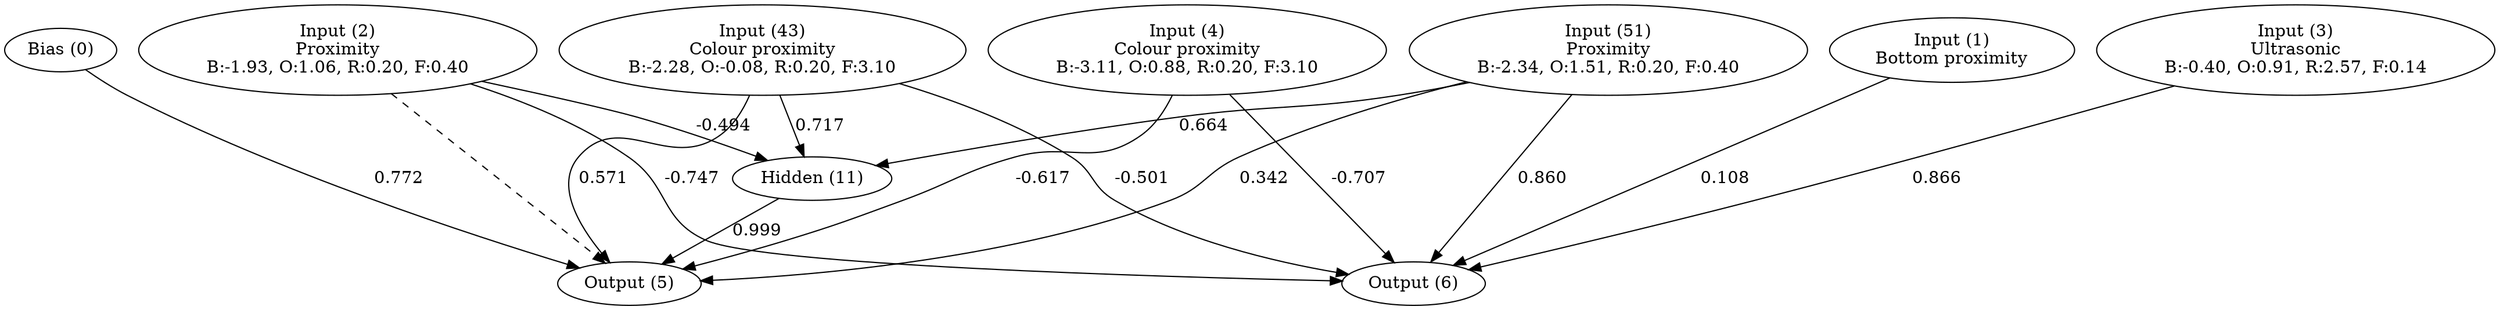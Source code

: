 digraph G {
  0 [ label="Bias (0)" ];
  1 [ label="Input (1)\nBottom proximity" ];
  2 [ label="Input (2)\nProximity\nB:-1.93, O:1.06, R:0.20, F:0.40" ];
  3 [ label="Input (3)\nUltrasonic\nB:-0.40, O:0.91, R:2.57, F:0.14" ];
  4 [ label="Input (4)\nColour proximity\nB:-3.11, O:0.88, R:0.20, F:3.10" ];
  43 [ label="Input (43)\nColour proximity\nB:-2.28, O:-0.08, R:0.20, F:3.10" ];
  51 [ label="Input (51)\nProximity\nB:-2.34, O:1.51, R:0.20, F:0.40" ];
  5 [ label="Output (5)" ];
  6 [ label="Output (6)" ];
  11 [ label="Hidden (11)" ];
  { rank=same 0 1 2 3 4 43 51 }
  { rank=same 5 6 }
  0 -> 5 [ label="0.772" ];
  1 -> 6 [ label="0.108" ];
  2 -> 5 [ style="dashed" ];
  2 -> 6 [ label="-0.747" ];
  3 -> 6 [ label="0.866" ];
  4 -> 5 [ label="-0.617" ];
  4 -> 6 [ label="-0.707" ];
  2 -> 11 [ label="-0.494" ];
  11 -> 5 [ label="0.999" ];
  43 -> 5 [ label="0.571" ];
  43 -> 6 [ label="-0.501" ];
  43 -> 11 [ label="0.717" ];
  51 -> 5 [ label="0.342" ];
  51 -> 6 [ label="0.860" ];
  51 -> 11 [ label="0.664" ];
}
